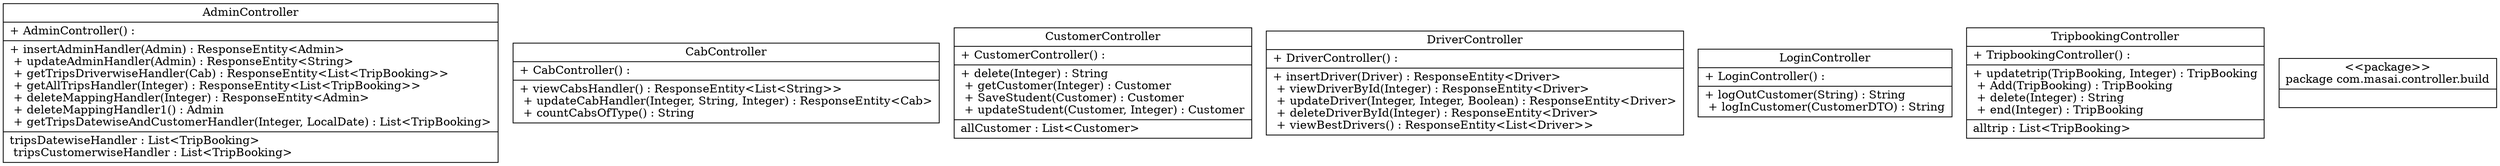 digraph "package" {

splines  = ortho;
fontname = "Inconsolata";

node [colorscheme = ylgnbu4];
edge [colorscheme = dark28, dir = both];

AdminController                       [shape = record, pos = "-6.650,6.714!"    , label = "{ AdminController | + AdminController() : \l|+ insertAdminHandler(Admin) : ResponseEntity\<Admin\>\l + updateAdminHandler(Admin) : ResponseEntity\<String\>\l + getTripsDriverwiseHandler(Cab) : ResponseEntity\<List\<TripBooking\>\>\l + getAllTripsHandler(Integer) : ResponseEntity\<List\<TripBooking\>\>\l + deleteMappingHandler(Integer) : ResponseEntity\<Admin\>\l + deleteMappingHandler1() : Admin\l + getTripsDatewiseAndCustomerHandler(Integer, LocalDate) : List\<TripBooking\>\l| tripsDatewiseHandler : List\<TripBooking\>\l  tripsCustomerwiseHandler : List\<TripBooking\>\l }"];
CabController                         [shape = record, pos = "0.017,2.275!"     , label = "{ CabController | + CabController() : \l|+ viewCabsHandler() : ResponseEntity\<List\<String\>\>\l + updateCabHandler(Integer, String, Integer) : ResponseEntity\<Cab\>\l + countCabsOfType() : String\l }"];
CustomerController                    [shape = record, pos = "1.133,6.714!"     , label = "{ CustomerController | + CustomerController() : \l|+ delete(Integer) : String\l + getCustomer(Integer) : Customer\l + SaveStudent(Customer) : Customer\l + updateStudent(Customer, Integer) : Customer\l| allCustomer : List\<Customer\>\l }"];
DriverController                      [shape = record, pos = "-6.650,2.275!"    , label = "{ DriverController | + DriverController() : \l|+ insertDriver(Driver) : ResponseEntity\<Driver\>\l + viewDriverById(Integer) : ResponseEntity\<Driver\>\l + updateDriver(Integer, Integer, Boolean) : ResponseEntity\<Driver\>\l + deleteDriverById(Integer) : ResponseEntity\<Driver\>\l + viewBestDrivers() : ResponseEntity\<List\<Driver\>\>\l }"];
LoginController                       [shape = record, pos = "6.667,2.275!"     , label = "{ LoginController | + LoginController() : \l|+ logOutCustomer(String) : String\l + logInCustomer(CustomerDTO) : String\l }"];
TripbookingController                 [shape = record, pos = "6.667,6.714!"     , label = "{ TripbookingController | + TripbookingController() : \l|+ updatetrip(TripBooking, Integer) : TripBooking\l + Add(TripBooking) : TripBooking\l + delete(Integer) : String\l + end(Integer) : TripBooking\l| alltrip : List\<TripBooking\>\l }"];
"package  com.masai.controller.build" [shape = record, pos = "2.233,3.447!"     , label = "{ \<\<package\>\>\npackage  com.masai.controller.build |  }"];


}

